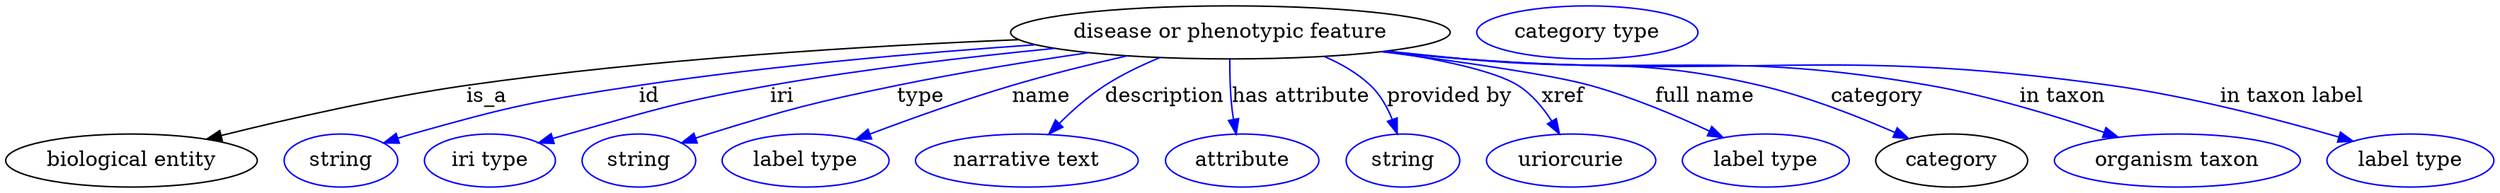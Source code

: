 digraph {
	graph [bb="0,0,1683.7,123"];
	node [label="\N"];
	"disease or phenotypic feature"	[height=0.5,
		label="disease or phenotypic feature",
		pos="827.14,105",
		width=4.1344];
	"biological entity"	[height=0.5,
		pos="85.142,18",
		width=2.3651];
	"disease or phenotypic feature" -> "biological entity"	[label=is_a,
		lp="326.14,61.5",
		pos="e,136.13,32.516 683.91,99.985 580.24,95.69 437,86.892 312.14,69 255.2,60.841 191.29,46.266 145.83,34.95"];
	id	[color=blue,
		height=0.5,
		label=string,
		pos="226.14,18",
		width=1.0652];
	"disease or phenotypic feature" -> id	[color=blue,
		label=id,
		lp="436.14,61.5",
		pos="e,255.14,29.954 695.81,96.496 618,91.044 517.63,82.26 429.14,69 359.49,58.562 341.93,55.131 274.14,36 271.04,35.124 267.84,34.151 \
264.64,33.129",
		style=solid];
	iri	[color=blue,
		height=0.5,
		label="iri type",
		pos="327.14,18",
		width=1.2277];
	"disease or phenotypic feature" -> iri	[color=blue,
		label=iri,
		lp="526.14,61.5",
		pos="e,360.45,29.879 708.9,94.063 651.13,88.331 580.75,80.042 518.14,69 456.46,58.121 441.49,52.747 381.14,36 377.57,35.009 373.88,33.941 \
370.18,32.84",
		style=solid];
	type	[color=blue,
		height=0.5,
		label=string,
		pos="428.14,18",
		width=1.0652];
	"disease or phenotypic feature" -> type	[color=blue,
		label=type,
		lp="618.14,61.5",
		pos="e,457.08,29.944 730.96,91.197 690.96,85.313 644.14,77.701 602.14,69 545.04,57.17 530.85,53.27 475.14,36 472.38,35.145 469.55,34.225 \
466.7,33.271",
		style=solid];
	name	[color=blue,
		height=0.5,
		label="label type",
		pos="541.14,18",
		width=1.5707];
	"disease or phenotypic feature" -> name	[color=blue,
		label=name,
		lp="700.14,61.5",
		pos="e,575.06,32.403 757.18,89.021 732.66,83.329 705.03,76.415 680.14,69 647.75,59.349 611.86,46.381 584.67,36.07",
		style=solid];
	description	[color=blue,
		height=0.5,
		label="narrative text",
		pos="691.14,18",
		width=2.0943];
	"disease or phenotypic feature" -> description	[color=blue,
		label=description,
		lp="782.64,61.5",
		pos="e,705.4,36.011 778.75,87.827 766.33,82.686 753.33,76.381 742.14,69 731.41,61.925 721.01,52.383 712.43,43.532",
		style=solid];
	"has attribute"	[color=blue,
		height=0.5,
		label=attribute,
		pos="836.14,18",
		width=1.4443];
	"disease or phenotypic feature" -> "has attribute"	[color=blue,
		label="has attribute",
		lp="875.14,61.5",
		pos="e,831.53,35.966 826.62,86.814 826.54,77.14 826.81,64.858 828.14,54 828.47,51.309 828.92,48.522 829.44,45.749",
		style=solid];
	"provided by"	[color=blue,
		height=0.5,
		label=string,
		pos="944.14,18",
		width=1.0652];
	"disease or phenotypic feature" -> "provided by"	[color=blue,
		label="provided by",
		lp="975.64,61.5",
		pos="e,940.22,36.312 891.01,88.556 902.33,83.68 913.31,77.308 922.14,69 928.8,62.743 933.56,54.117 936.91,45.79",
		style=solid];
	xref	[color=blue,
		height=0.5,
		label=uriorcurie,
		pos="1058.1,18",
		width=1.5887];
	"disease or phenotypic feature" -> xref	[color=blue,
		label=xref,
		lp="1052.6,61.5",
		pos="e,1050.2,36.061 932.34,92.24 969.78,86.568 1006.5,78.832 1022.1,69 1031.5,63.099 1039.2,53.797 1045,44.808",
		style=solid];
	"full name"	[color=blue,
		height=0.5,
		label="label type",
		pos="1190.1,18",
		width=1.5707];
	"disease or phenotypic feature" -> "full name"	[color=blue,
		label="full name",
		lp="1148.6,61.5",
		pos="e,1161.1,33.694 929.66,91.941 983.99,85.024 1044.8,76.294 1071.1,69 1099,61.274 1129.1,48.611 1152,37.962",
		style=solid];
	category	[height=0.5,
		pos="1316.1,18",
		width=1.4263];
	"disease or phenotypic feature" -> category	[color=blue,
		label=category,
		lp="1265.6,61.5",
		pos="e,1286.9,32.933 933.35,92.309 950.66,90.48 968.39,88.651 985.14,87 1074.4,78.202 1098.8,89.294 1186.1,69 1217.9,61.626 1252.2,48.157 \
1277.7,37.055",
		style=solid];
	"in taxon"	[color=blue,
		height=0.5,
		label="organism taxon",
		pos="1469.1,18",
		width=2.3109];
	"disease or phenotypic feature" -> "in taxon"	[color=blue,
		label="in taxon",
		lp="1391.1,61.5",
		pos="e,1429,33.81 931.18,92.054 949.16,90.205 967.68,88.436 985.14,87 1125.3,75.472 1162.6,93.227 1301.1,69 1341.6,61.923 1386.1,48.401 \
1419.2,37.202",
		style=solid];
	"in taxon label"	[color=blue,
		height=0.5,
		label="label type",
		pos="1627.1,18",
		width=1.5707];
	"disease or phenotypic feature" -> "in taxon label"	[color=blue,
		label="in taxon label",
		lp="1546.6,61.5",
		pos="e,1588.3,31.097 929.89,91.948 948.27,90.076 967.26,88.327 985.14,87 1179.9,72.547 1230.7,95.993 1424.1,69 1477.8,61.514 1537.8,45.771 \
1578.6,33.938",
		style=solid];
	"named thing_category"	[color=blue,
		height=0.5,
		label="category type",
		pos="1069.1,105",
		width=2.0762];
}
